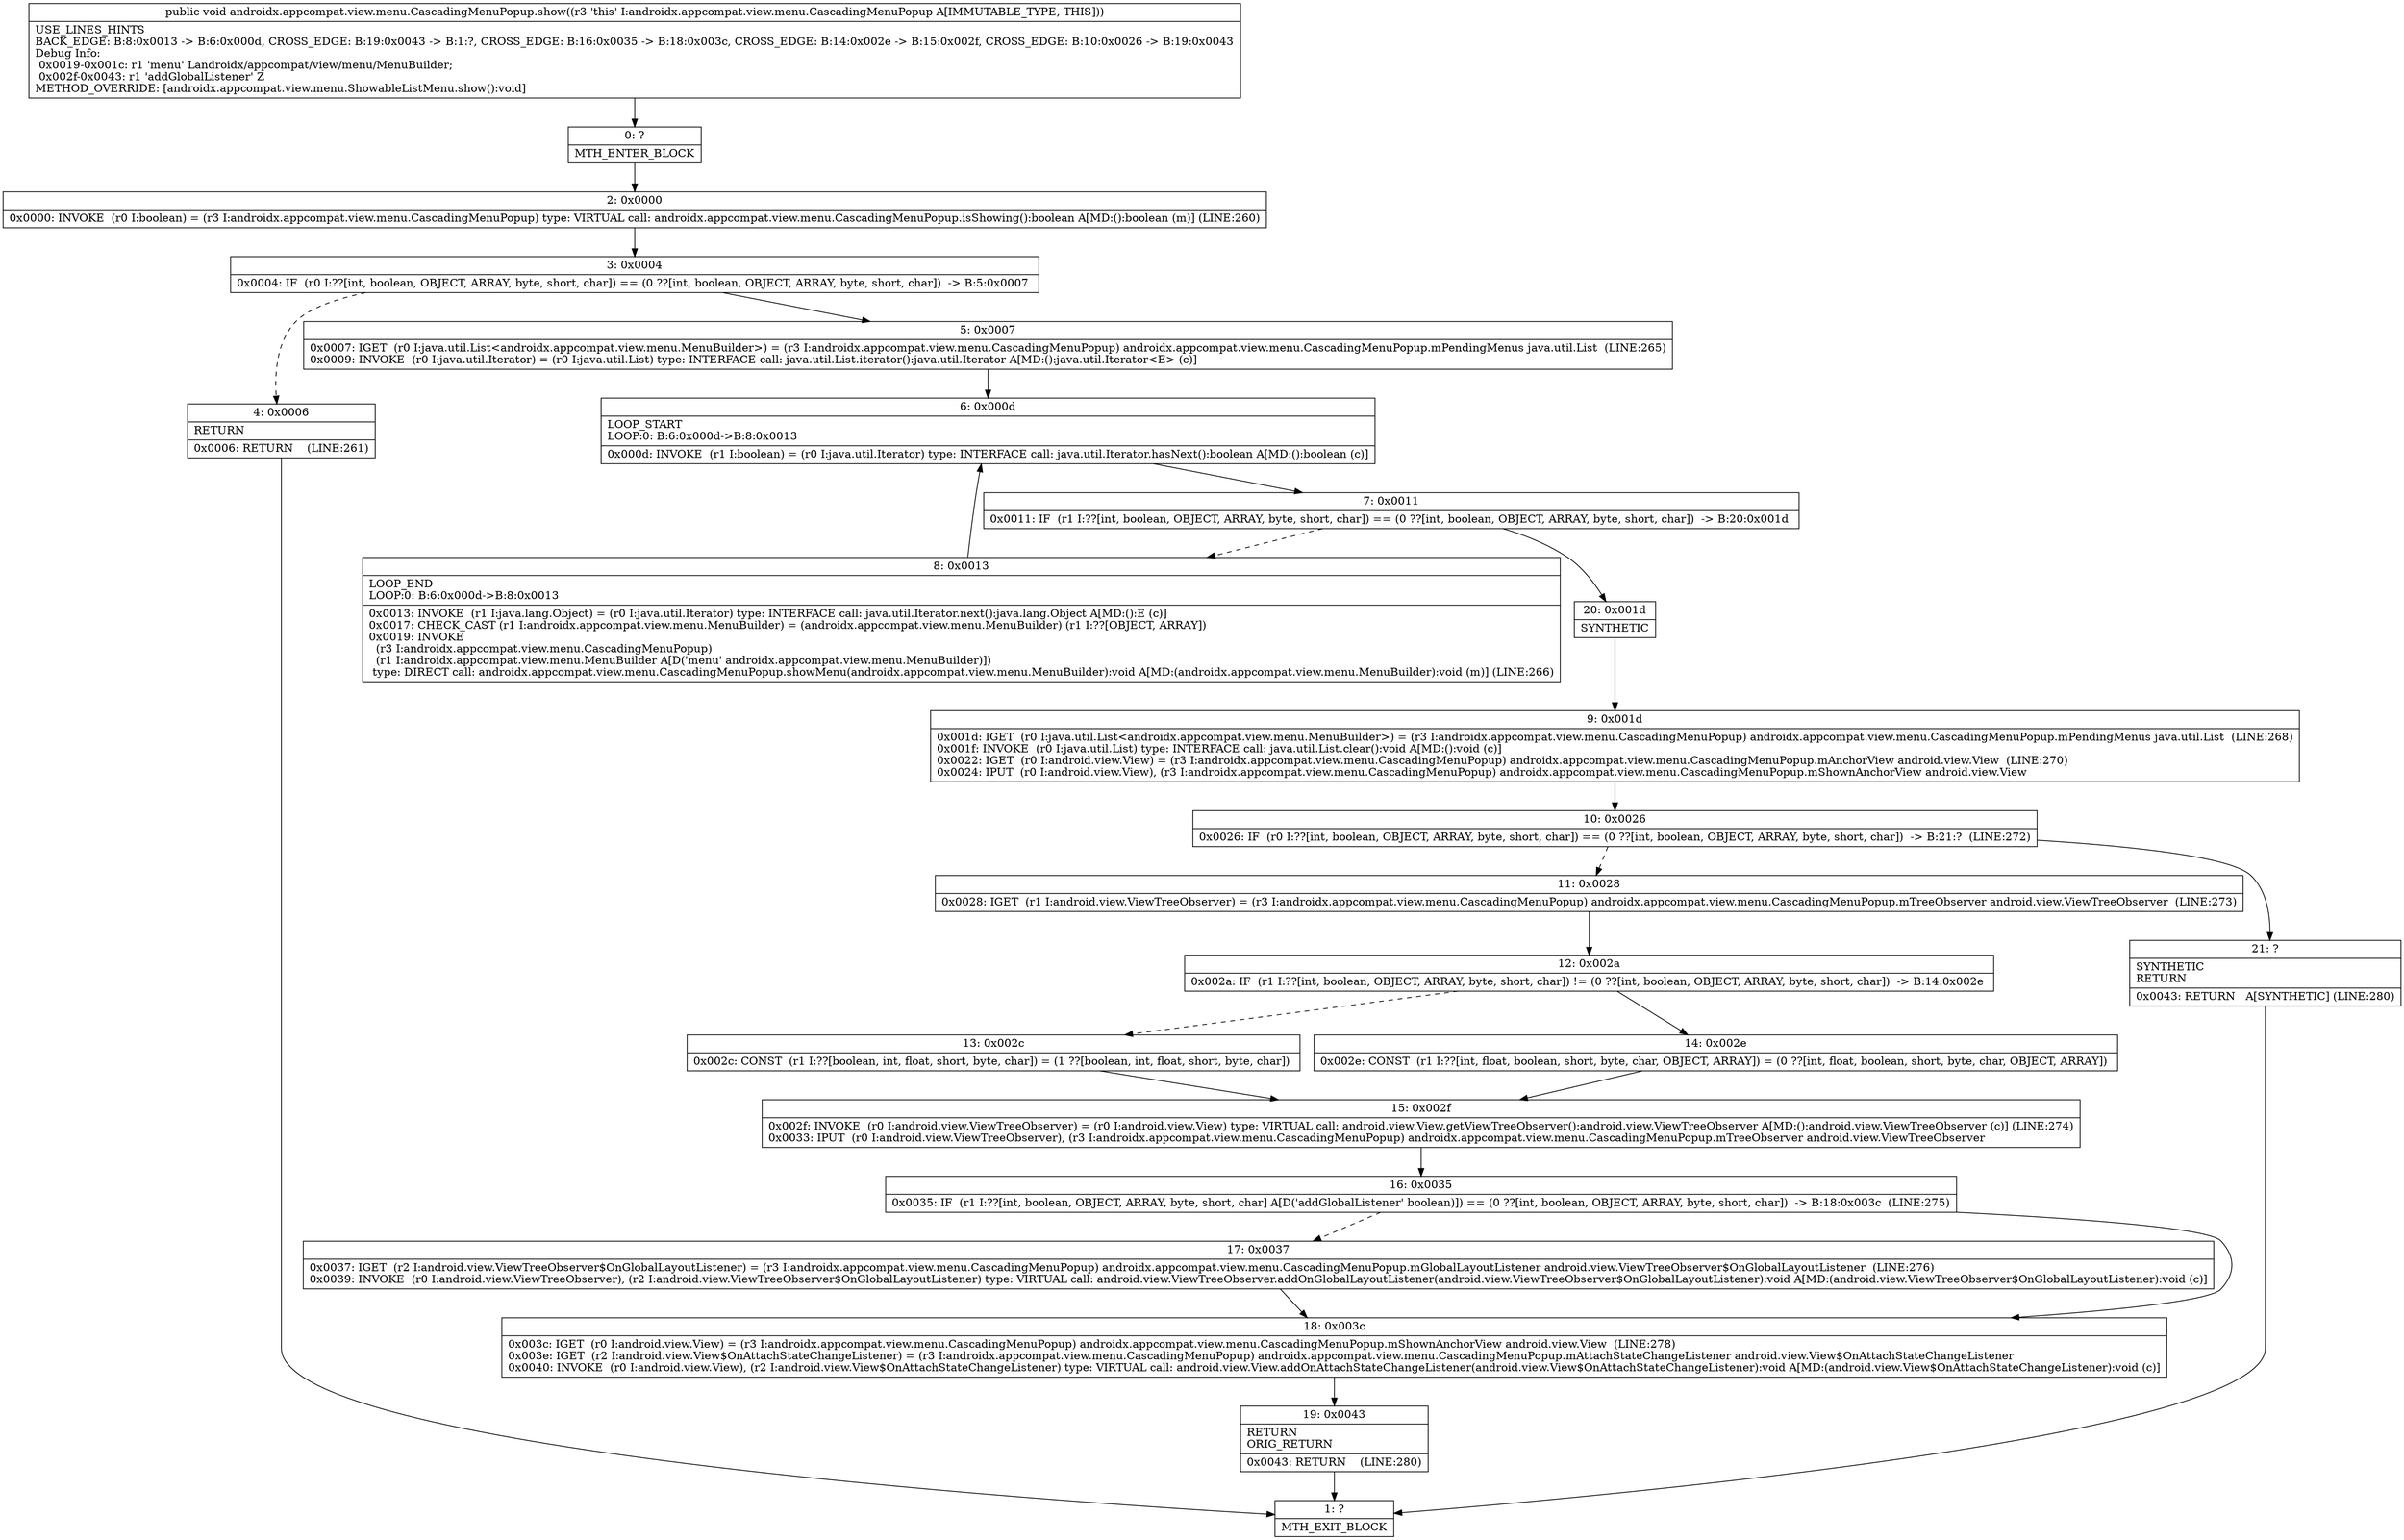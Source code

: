 digraph "CFG forandroidx.appcompat.view.menu.CascadingMenuPopup.show()V" {
Node_0 [shape=record,label="{0\:\ ?|MTH_ENTER_BLOCK\l}"];
Node_2 [shape=record,label="{2\:\ 0x0000|0x0000: INVOKE  (r0 I:boolean) = (r3 I:androidx.appcompat.view.menu.CascadingMenuPopup) type: VIRTUAL call: androidx.appcompat.view.menu.CascadingMenuPopup.isShowing():boolean A[MD:():boolean (m)] (LINE:260)\l}"];
Node_3 [shape=record,label="{3\:\ 0x0004|0x0004: IF  (r0 I:??[int, boolean, OBJECT, ARRAY, byte, short, char]) == (0 ??[int, boolean, OBJECT, ARRAY, byte, short, char])  \-\> B:5:0x0007 \l}"];
Node_4 [shape=record,label="{4\:\ 0x0006|RETURN\l|0x0006: RETURN    (LINE:261)\l}"];
Node_1 [shape=record,label="{1\:\ ?|MTH_EXIT_BLOCK\l}"];
Node_5 [shape=record,label="{5\:\ 0x0007|0x0007: IGET  (r0 I:java.util.List\<androidx.appcompat.view.menu.MenuBuilder\>) = (r3 I:androidx.appcompat.view.menu.CascadingMenuPopup) androidx.appcompat.view.menu.CascadingMenuPopup.mPendingMenus java.util.List  (LINE:265)\l0x0009: INVOKE  (r0 I:java.util.Iterator) = (r0 I:java.util.List) type: INTERFACE call: java.util.List.iterator():java.util.Iterator A[MD:():java.util.Iterator\<E\> (c)]\l}"];
Node_6 [shape=record,label="{6\:\ 0x000d|LOOP_START\lLOOP:0: B:6:0x000d\-\>B:8:0x0013\l|0x000d: INVOKE  (r1 I:boolean) = (r0 I:java.util.Iterator) type: INTERFACE call: java.util.Iterator.hasNext():boolean A[MD:():boolean (c)]\l}"];
Node_7 [shape=record,label="{7\:\ 0x0011|0x0011: IF  (r1 I:??[int, boolean, OBJECT, ARRAY, byte, short, char]) == (0 ??[int, boolean, OBJECT, ARRAY, byte, short, char])  \-\> B:20:0x001d \l}"];
Node_8 [shape=record,label="{8\:\ 0x0013|LOOP_END\lLOOP:0: B:6:0x000d\-\>B:8:0x0013\l|0x0013: INVOKE  (r1 I:java.lang.Object) = (r0 I:java.util.Iterator) type: INTERFACE call: java.util.Iterator.next():java.lang.Object A[MD:():E (c)]\l0x0017: CHECK_CAST (r1 I:androidx.appcompat.view.menu.MenuBuilder) = (androidx.appcompat.view.menu.MenuBuilder) (r1 I:??[OBJECT, ARRAY]) \l0x0019: INVOKE  \l  (r3 I:androidx.appcompat.view.menu.CascadingMenuPopup)\l  (r1 I:androidx.appcompat.view.menu.MenuBuilder A[D('menu' androidx.appcompat.view.menu.MenuBuilder)])\l type: DIRECT call: androidx.appcompat.view.menu.CascadingMenuPopup.showMenu(androidx.appcompat.view.menu.MenuBuilder):void A[MD:(androidx.appcompat.view.menu.MenuBuilder):void (m)] (LINE:266)\l}"];
Node_20 [shape=record,label="{20\:\ 0x001d|SYNTHETIC\l}"];
Node_9 [shape=record,label="{9\:\ 0x001d|0x001d: IGET  (r0 I:java.util.List\<androidx.appcompat.view.menu.MenuBuilder\>) = (r3 I:androidx.appcompat.view.menu.CascadingMenuPopup) androidx.appcompat.view.menu.CascadingMenuPopup.mPendingMenus java.util.List  (LINE:268)\l0x001f: INVOKE  (r0 I:java.util.List) type: INTERFACE call: java.util.List.clear():void A[MD:():void (c)]\l0x0022: IGET  (r0 I:android.view.View) = (r3 I:androidx.appcompat.view.menu.CascadingMenuPopup) androidx.appcompat.view.menu.CascadingMenuPopup.mAnchorView android.view.View  (LINE:270)\l0x0024: IPUT  (r0 I:android.view.View), (r3 I:androidx.appcompat.view.menu.CascadingMenuPopup) androidx.appcompat.view.menu.CascadingMenuPopup.mShownAnchorView android.view.View \l}"];
Node_10 [shape=record,label="{10\:\ 0x0026|0x0026: IF  (r0 I:??[int, boolean, OBJECT, ARRAY, byte, short, char]) == (0 ??[int, boolean, OBJECT, ARRAY, byte, short, char])  \-\> B:21:?  (LINE:272)\l}"];
Node_11 [shape=record,label="{11\:\ 0x0028|0x0028: IGET  (r1 I:android.view.ViewTreeObserver) = (r3 I:androidx.appcompat.view.menu.CascadingMenuPopup) androidx.appcompat.view.menu.CascadingMenuPopup.mTreeObserver android.view.ViewTreeObserver  (LINE:273)\l}"];
Node_12 [shape=record,label="{12\:\ 0x002a|0x002a: IF  (r1 I:??[int, boolean, OBJECT, ARRAY, byte, short, char]) != (0 ??[int, boolean, OBJECT, ARRAY, byte, short, char])  \-\> B:14:0x002e \l}"];
Node_13 [shape=record,label="{13\:\ 0x002c|0x002c: CONST  (r1 I:??[boolean, int, float, short, byte, char]) = (1 ??[boolean, int, float, short, byte, char]) \l}"];
Node_15 [shape=record,label="{15\:\ 0x002f|0x002f: INVOKE  (r0 I:android.view.ViewTreeObserver) = (r0 I:android.view.View) type: VIRTUAL call: android.view.View.getViewTreeObserver():android.view.ViewTreeObserver A[MD:():android.view.ViewTreeObserver (c)] (LINE:274)\l0x0033: IPUT  (r0 I:android.view.ViewTreeObserver), (r3 I:androidx.appcompat.view.menu.CascadingMenuPopup) androidx.appcompat.view.menu.CascadingMenuPopup.mTreeObserver android.view.ViewTreeObserver \l}"];
Node_16 [shape=record,label="{16\:\ 0x0035|0x0035: IF  (r1 I:??[int, boolean, OBJECT, ARRAY, byte, short, char] A[D('addGlobalListener' boolean)]) == (0 ??[int, boolean, OBJECT, ARRAY, byte, short, char])  \-\> B:18:0x003c  (LINE:275)\l}"];
Node_17 [shape=record,label="{17\:\ 0x0037|0x0037: IGET  (r2 I:android.view.ViewTreeObserver$OnGlobalLayoutListener) = (r3 I:androidx.appcompat.view.menu.CascadingMenuPopup) androidx.appcompat.view.menu.CascadingMenuPopup.mGlobalLayoutListener android.view.ViewTreeObserver$OnGlobalLayoutListener  (LINE:276)\l0x0039: INVOKE  (r0 I:android.view.ViewTreeObserver), (r2 I:android.view.ViewTreeObserver$OnGlobalLayoutListener) type: VIRTUAL call: android.view.ViewTreeObserver.addOnGlobalLayoutListener(android.view.ViewTreeObserver$OnGlobalLayoutListener):void A[MD:(android.view.ViewTreeObserver$OnGlobalLayoutListener):void (c)]\l}"];
Node_18 [shape=record,label="{18\:\ 0x003c|0x003c: IGET  (r0 I:android.view.View) = (r3 I:androidx.appcompat.view.menu.CascadingMenuPopup) androidx.appcompat.view.menu.CascadingMenuPopup.mShownAnchorView android.view.View  (LINE:278)\l0x003e: IGET  (r2 I:android.view.View$OnAttachStateChangeListener) = (r3 I:androidx.appcompat.view.menu.CascadingMenuPopup) androidx.appcompat.view.menu.CascadingMenuPopup.mAttachStateChangeListener android.view.View$OnAttachStateChangeListener \l0x0040: INVOKE  (r0 I:android.view.View), (r2 I:android.view.View$OnAttachStateChangeListener) type: VIRTUAL call: android.view.View.addOnAttachStateChangeListener(android.view.View$OnAttachStateChangeListener):void A[MD:(android.view.View$OnAttachStateChangeListener):void (c)]\l}"];
Node_19 [shape=record,label="{19\:\ 0x0043|RETURN\lORIG_RETURN\l|0x0043: RETURN    (LINE:280)\l}"];
Node_14 [shape=record,label="{14\:\ 0x002e|0x002e: CONST  (r1 I:??[int, float, boolean, short, byte, char, OBJECT, ARRAY]) = (0 ??[int, float, boolean, short, byte, char, OBJECT, ARRAY]) \l}"];
Node_21 [shape=record,label="{21\:\ ?|SYNTHETIC\lRETURN\l|0x0043: RETURN   A[SYNTHETIC] (LINE:280)\l}"];
MethodNode[shape=record,label="{public void androidx.appcompat.view.menu.CascadingMenuPopup.show((r3 'this' I:androidx.appcompat.view.menu.CascadingMenuPopup A[IMMUTABLE_TYPE, THIS]))  | USE_LINES_HINTS\lBACK_EDGE: B:8:0x0013 \-\> B:6:0x000d, CROSS_EDGE: B:19:0x0043 \-\> B:1:?, CROSS_EDGE: B:16:0x0035 \-\> B:18:0x003c, CROSS_EDGE: B:14:0x002e \-\> B:15:0x002f, CROSS_EDGE: B:10:0x0026 \-\> B:19:0x0043\lDebug Info:\l  0x0019\-0x001c: r1 'menu' Landroidx\/appcompat\/view\/menu\/MenuBuilder;\l  0x002f\-0x0043: r1 'addGlobalListener' Z\lMETHOD_OVERRIDE: [androidx.appcompat.view.menu.ShowableListMenu.show():void]\l}"];
MethodNode -> Node_0;Node_0 -> Node_2;
Node_2 -> Node_3;
Node_3 -> Node_4[style=dashed];
Node_3 -> Node_5;
Node_4 -> Node_1;
Node_5 -> Node_6;
Node_6 -> Node_7;
Node_7 -> Node_8[style=dashed];
Node_7 -> Node_20;
Node_8 -> Node_6;
Node_20 -> Node_9;
Node_9 -> Node_10;
Node_10 -> Node_11[style=dashed];
Node_10 -> Node_21;
Node_11 -> Node_12;
Node_12 -> Node_13[style=dashed];
Node_12 -> Node_14;
Node_13 -> Node_15;
Node_15 -> Node_16;
Node_16 -> Node_17[style=dashed];
Node_16 -> Node_18;
Node_17 -> Node_18;
Node_18 -> Node_19;
Node_19 -> Node_1;
Node_14 -> Node_15;
Node_21 -> Node_1;
}

